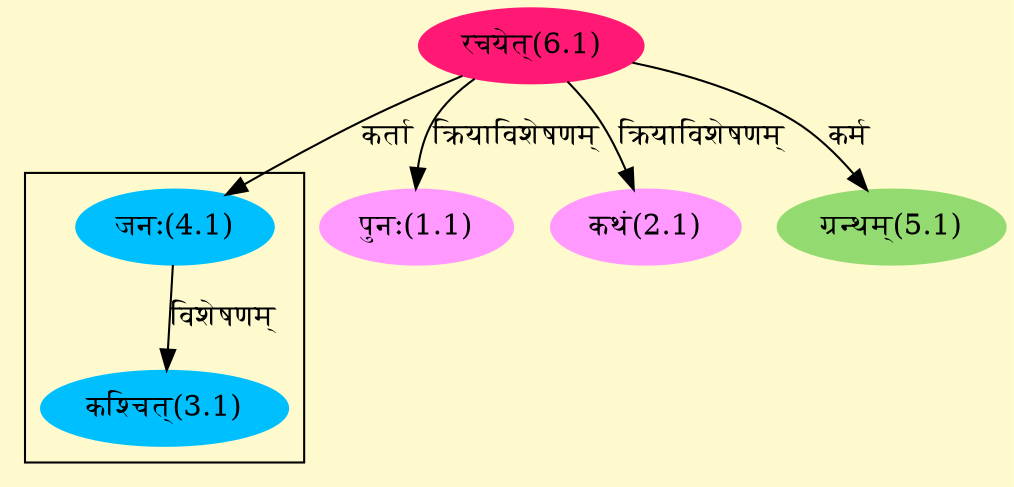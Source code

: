 digraph G{
rankdir=BT;
 compound=true;
 bgcolor="lemonchiffon1";

subgraph cluster_1{
Node3_1 [style=filled, color="#00BFFF" label = "कश्चित्(3.1)"]
Node4_1 [style=filled, color="#00BFFF" label = "जनः(4.1)"]

}
Node1_1 [style=filled, color="#FF99FF" label = "पुनः(1.1)"]
Node6_1 [style=filled, color="#FF1975" label = "रचयेत्(6.1)"]
Node2_1 [style=filled, color="#FF99FF" label = "कथं(2.1)"]
Node4_1 [style=filled, color="#00BFFF" label = "जनः(4.1)"]
Node5_1 [style=filled, color="#93DB70" label = "ग्रन्थम्(5.1)"]
/* Start of Relations section */

Node1_1 -> Node6_1 [  label="क्रियाविशेषणम्"  dir="back" ]
Node2_1 -> Node6_1 [  label="क्रियाविशेषणम्"  dir="back" ]
Node3_1 -> Node4_1 [  label="विशेषणम्"  dir="back" ]
Node4_1 -> Node6_1 [  label="कर्ता"  dir="back" ]
Node5_1 -> Node6_1 [  label="कर्म"  dir="back" ]
}
